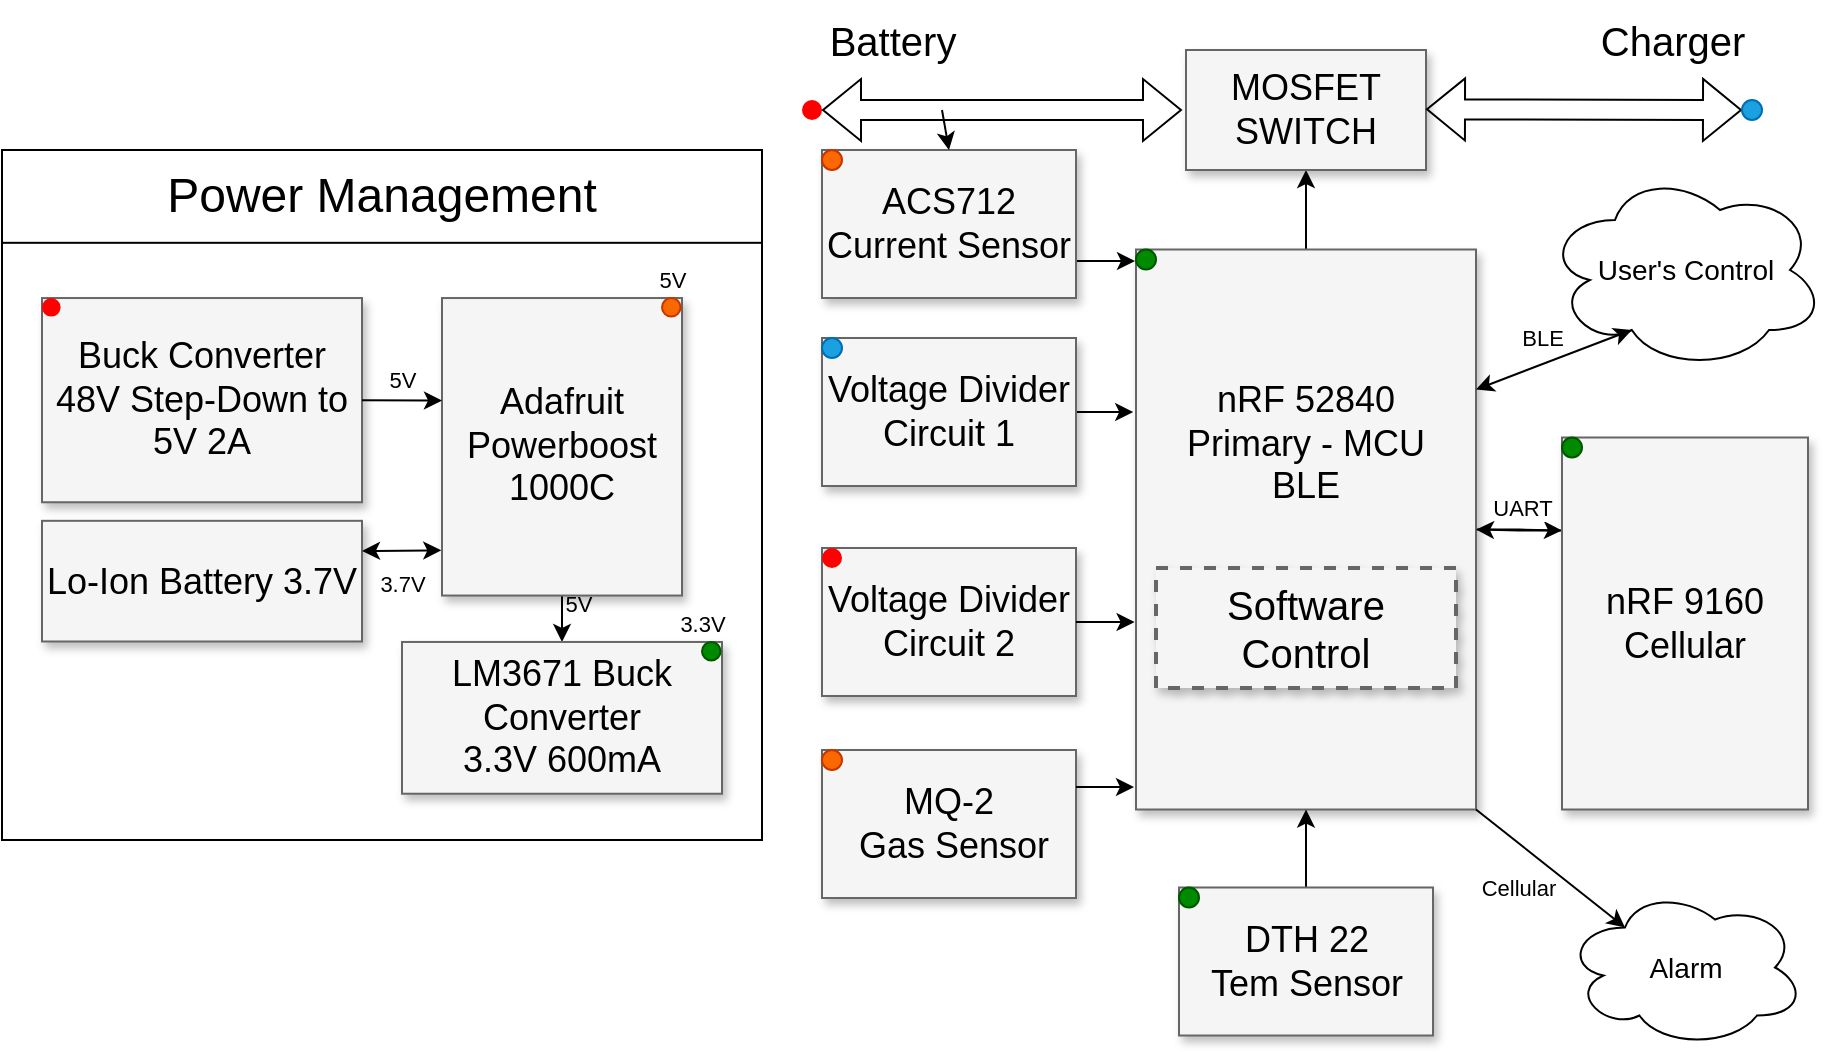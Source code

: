 <mxfile version="24.3.1" type="github">
  <diagram name="Page-1" id="90a13364-a465-7bf4-72fc-28e22215d7a0">
    <mxGraphModel dx="1687" dy="868" grid="1" gridSize="10" guides="1" tooltips="1" connect="1" arrows="1" fold="1" page="1" pageScale="1.5" pageWidth="1169" pageHeight="826" background="none" math="0" shadow="0">
      <root>
        <mxCell id="0" style=";html=1;" />
        <mxCell id="1" style=";html=1;" parent="0" />
        <mxCell id="5UTs8CY1arM0UXlf9VvH-7" style="edgeStyle=orthogonalEdgeStyle;rounded=0;orthogonalLoop=1;jettySize=auto;html=1;exitX=1;exitY=0.5;exitDx=0;exitDy=0;entryX=0;entryY=0.25;entryDx=0;entryDy=0;" edge="1" parent="1" source="3a17f1ce550125da-2" target="3a17f1ce550125da-4">
          <mxGeometry relative="1" as="geometry" />
        </mxCell>
        <mxCell id="5UTs8CY1arM0UXlf9VvH-8" value="UART" style="edgeLabel;html=1;align=center;verticalAlign=middle;resizable=0;points=[];" vertex="1" connectable="0" parent="5UTs8CY1arM0UXlf9VvH-7">
          <mxGeometry x="-0.007" y="2" relative="1" as="geometry">
            <mxPoint x="-1" y="-11" as="offset" />
          </mxGeometry>
        </mxCell>
        <mxCell id="5UTs8CY1arM0UXlf9VvH-39" value="" style="edgeStyle=orthogonalEdgeStyle;rounded=0;orthogonalLoop=1;jettySize=auto;html=1;" edge="1" parent="1" source="3a17f1ce550125da-2" target="3a17f1ce550125da-9">
          <mxGeometry relative="1" as="geometry" />
        </mxCell>
        <mxCell id="3a17f1ce550125da-2" value="nRF 52840&lt;div&gt;Primary - MCU&lt;br&gt;&lt;div&gt;BLE&lt;/div&gt;&lt;/div&gt;&lt;div&gt;&lt;br&gt;&lt;/div&gt;&lt;div&gt;&lt;br&gt;&lt;/div&gt;&lt;div&gt;&lt;br&gt;&lt;/div&gt;&lt;div&gt;&lt;br&gt;&lt;/div&gt;" style="whiteSpace=wrap;html=1;shadow=1;fontSize=18;fillColor=#f5f5f5;strokeColor=#666666;" parent="1" vertex="1">
          <mxGeometry x="687" y="279.75" width="170" height="280" as="geometry" />
        </mxCell>
        <mxCell id="5UTs8CY1arM0UXlf9VvH-6" style="edgeStyle=orthogonalEdgeStyle;rounded=0;orthogonalLoop=1;jettySize=auto;html=1;exitX=0;exitY=0.25;exitDx=0;exitDy=0;entryX=1;entryY=0.5;entryDx=0;entryDy=0;" edge="1" parent="1" source="3a17f1ce550125da-4" target="3a17f1ce550125da-2">
          <mxGeometry relative="1" as="geometry">
            <Array as="points" />
          </mxGeometry>
        </mxCell>
        <mxCell id="3a17f1ce550125da-4" value="nRF 9160&lt;div&gt;Cellular&lt;/div&gt;" style="whiteSpace=wrap;html=1;shadow=1;fontSize=18;fillColor=#f5f5f5;strokeColor=#666666;" parent="1" vertex="1">
          <mxGeometry x="900" y="373.75" width="123" height="186" as="geometry" />
        </mxCell>
        <mxCell id="3a17f1ce550125da-9" value="MOSFET SWITCH" style="whiteSpace=wrap;html=1;shadow=1;fontSize=18;fillColor=#f5f5f5;strokeColor=#666666;" parent="1" vertex="1">
          <mxGeometry x="712" y="180" width="120" height="60" as="geometry" />
        </mxCell>
        <mxCell id="5UTs8CY1arM0UXlf9VvH-46" style="edgeStyle=orthogonalEdgeStyle;rounded=0;orthogonalLoop=1;jettySize=auto;html=1;exitX=1;exitY=0.75;exitDx=0;exitDy=0;entryX=-0.003;entryY=0.024;entryDx=0;entryDy=0;entryPerimeter=0;" edge="1" parent="1" source="3a17f1ce550125da-11" target="3a17f1ce550125da-2">
          <mxGeometry relative="1" as="geometry">
            <mxPoint x="680" y="285.4" as="targetPoint" />
          </mxGeometry>
        </mxCell>
        <mxCell id="3a17f1ce550125da-11" value="ACS712&lt;div&gt;Current Sensor&lt;/div&gt;" style="whiteSpace=wrap;html=1;shadow=1;fontSize=18;fillColor=#f5f5f5;strokeColor=#666666;" parent="1" vertex="1">
          <mxGeometry x="530" y="230" width="127" height="74" as="geometry" />
        </mxCell>
        <mxCell id="5UTs8CY1arM0UXlf9VvH-32" style="edgeStyle=orthogonalEdgeStyle;rounded=0;orthogonalLoop=1;jettySize=auto;html=1;exitX=1;exitY=0.5;exitDx=0;exitDy=0;entryX=-0.008;entryY=0.293;entryDx=0;entryDy=0;entryPerimeter=0;" edge="1" parent="1" source="5UTs8CY1arM0UXlf9VvH-20" target="3a17f1ce550125da-2">
          <mxGeometry relative="1" as="geometry">
            <mxPoint x="680" y="316.75" as="targetPoint" />
          </mxGeometry>
        </mxCell>
        <mxCell id="5UTs8CY1arM0UXlf9VvH-20" value="Voltage Divider&lt;div&gt;Circuit 1&lt;/div&gt;" style="whiteSpace=wrap;html=1;shadow=1;fontSize=18;fillColor=#f5f5f5;strokeColor=#666666;" vertex="1" parent="1">
          <mxGeometry x="530" y="324" width="127" height="74" as="geometry" />
        </mxCell>
        <mxCell id="5UTs8CY1arM0UXlf9VvH-21" value="Voltage Divider&lt;div&gt;Circuit 2&lt;/div&gt;" style="whiteSpace=wrap;html=1;shadow=1;fontSize=18;fillColor=#f5f5f5;strokeColor=#666666;" vertex="1" parent="1">
          <mxGeometry x="530" y="429" width="127" height="74" as="geometry" />
        </mxCell>
        <mxCell id="5UTs8CY1arM0UXlf9VvH-22" value="MQ-2&lt;div&gt;&amp;nbsp;Gas Sensor&lt;/div&gt;" style="whiteSpace=wrap;html=1;shadow=1;fontSize=18;fillColor=#f5f5f5;strokeColor=#666666;" vertex="1" parent="1">
          <mxGeometry x="530" y="530" width="127" height="74" as="geometry" />
        </mxCell>
        <mxCell id="5UTs8CY1arM0UXlf9VvH-43" value="" style="edgeStyle=orthogonalEdgeStyle;rounded=0;orthogonalLoop=1;jettySize=auto;html=1;entryX=0.5;entryY=1;entryDx=0;entryDy=0;" edge="1" parent="1" source="5UTs8CY1arM0UXlf9VvH-23" target="3a17f1ce550125da-2">
          <mxGeometry relative="1" as="geometry" />
        </mxCell>
        <mxCell id="5UTs8CY1arM0UXlf9VvH-23" value="DTH 22&lt;div&gt;Tem Sensor&lt;/div&gt;" style="whiteSpace=wrap;html=1;shadow=1;fontSize=18;fillColor=#f5f5f5;strokeColor=#666666;" vertex="1" parent="1">
          <mxGeometry x="708.5" y="598.75" width="127" height="74" as="geometry" />
        </mxCell>
        <mxCell id="3a17f1ce550125da-1" value="Software Control" style="whiteSpace=wrap;html=1;shadow=1;fontSize=20;fillColor=#f5f5f5;strokeColor=#666666;strokeWidth=2;dashed=1;" parent="1" vertex="1">
          <mxGeometry x="697" y="439" width="150" height="60" as="geometry" />
        </mxCell>
        <mxCell id="5UTs8CY1arM0UXlf9VvH-27" style="edgeStyle=orthogonalEdgeStyle;rounded=0;orthogonalLoop=1;jettySize=auto;html=1;exitX=1;exitY=0.25;exitDx=0;exitDy=0;entryX=-0.006;entryY=0.957;entryDx=0;entryDy=0;entryPerimeter=0;" edge="1" parent="1" source="5UTs8CY1arM0UXlf9VvH-22" target="3a17f1ce550125da-2">
          <mxGeometry relative="1" as="geometry">
            <mxPoint x="680" y="540" as="targetPoint" />
          </mxGeometry>
        </mxCell>
        <mxCell id="5UTs8CY1arM0UXlf9VvH-31" style="edgeStyle=orthogonalEdgeStyle;rounded=0;orthogonalLoop=1;jettySize=auto;html=1;exitX=1;exitY=0.5;exitDx=0;exitDy=0;entryX=-0.004;entryY=0.668;entryDx=0;entryDy=0;entryPerimeter=0;" edge="1" parent="1" source="5UTs8CY1arM0UXlf9VvH-21" target="3a17f1ce550125da-2">
          <mxGeometry relative="1" as="geometry" />
        </mxCell>
        <mxCell id="5UTs8CY1arM0UXlf9VvH-41" value="" style="shape=flexArrow;endArrow=classic;startArrow=classic;html=1;rounded=0;" edge="1" parent="1" source="5UTs8CY1arM0UXlf9VvH-47">
          <mxGeometry width="100" height="100" relative="1" as="geometry">
            <mxPoint x="520" y="210" as="sourcePoint" />
            <mxPoint x="710" y="210" as="targetPoint" />
          </mxGeometry>
        </mxCell>
        <mxCell id="5UTs8CY1arM0UXlf9VvH-42" value="" style="shape=flexArrow;endArrow=classic;startArrow=classic;html=1;rounded=0;" edge="1" parent="1" source="5UTs8CY1arM0UXlf9VvH-49">
          <mxGeometry width="100" height="100" relative="1" as="geometry">
            <mxPoint x="832" y="209.66" as="sourcePoint" />
            <mxPoint x="1000" y="210" as="targetPoint" />
          </mxGeometry>
        </mxCell>
        <mxCell id="5UTs8CY1arM0UXlf9VvH-45" value="" style="endArrow=classic;html=1;rounded=0;entryX=0.5;entryY=0;entryDx=0;entryDy=0;" edge="1" parent="1" target="3a17f1ce550125da-11">
          <mxGeometry width="50" height="50" relative="1" as="geometry">
            <mxPoint x="590" y="210" as="sourcePoint" />
            <mxPoint x="650" y="240" as="targetPoint" />
          </mxGeometry>
        </mxCell>
        <mxCell id="5UTs8CY1arM0UXlf9VvH-48" value="" style="shape=flexArrow;endArrow=classic;startArrow=classic;html=1;rounded=0;" edge="1" parent="1" target="5UTs8CY1arM0UXlf9VvH-47">
          <mxGeometry width="100" height="100" relative="1" as="geometry">
            <mxPoint x="520" y="210" as="sourcePoint" />
            <mxPoint x="710" y="210" as="targetPoint" />
          </mxGeometry>
        </mxCell>
        <mxCell id="5UTs8CY1arM0UXlf9VvH-47" value="" style="ellipse;whiteSpace=wrap;html=1;aspect=fixed;fillColor=#FF0000;strokeColor=none;fontColor=#ffffff;fillStyle=auto;" vertex="1" parent="1">
          <mxGeometry x="520" y="205" width="10" height="10" as="geometry" />
        </mxCell>
        <mxCell id="5UTs8CY1arM0UXlf9VvH-50" value="" style="shape=flexArrow;endArrow=classic;startArrow=classic;html=1;rounded=0;" edge="1" parent="1" target="5UTs8CY1arM0UXlf9VvH-49">
          <mxGeometry width="100" height="100" relative="1" as="geometry">
            <mxPoint x="832" y="209.66" as="sourcePoint" />
            <mxPoint x="1000" y="210" as="targetPoint" />
          </mxGeometry>
        </mxCell>
        <mxCell id="5UTs8CY1arM0UXlf9VvH-49" value="" style="ellipse;whiteSpace=wrap;html=1;aspect=fixed;fillColor=#1ba1e2;strokeColor=#006EAF;fontColor=#ffffff;fillStyle=auto;" vertex="1" parent="1">
          <mxGeometry x="990" y="205" width="10" height="10" as="geometry" />
        </mxCell>
        <mxCell id="5UTs8CY1arM0UXlf9VvH-52" value="" style="ellipse;whiteSpace=wrap;html=1;aspect=fixed;fillColor=#FF0000;strokeColor=none;fontColor=#ffffff;fillStyle=auto;" vertex="1" parent="1">
          <mxGeometry x="530" y="429" width="10" height="10" as="geometry" />
        </mxCell>
        <mxCell id="5UTs8CY1arM0UXlf9VvH-53" value="" style="ellipse;whiteSpace=wrap;html=1;aspect=fixed;fillColor=#1ba1e2;strokeColor=#006EAF;fontColor=#ffffff;fillStyle=auto;" vertex="1" parent="1">
          <mxGeometry x="530" y="324" width="10" height="10" as="geometry" />
        </mxCell>
        <mxCell id="5UTs8CY1arM0UXlf9VvH-57" value="" style="ellipse;whiteSpace=wrap;html=1;aspect=fixed;fillColor=#008a00;strokeColor=#005700;fontColor=#ffffff;fillStyle=auto;" vertex="1" parent="1">
          <mxGeometry x="687" y="279.75" width="10" height="10" as="geometry" />
        </mxCell>
        <mxCell id="5UTs8CY1arM0UXlf9VvH-61" value="" style="ellipse;whiteSpace=wrap;html=1;aspect=fixed;fillColor=#008a00;strokeColor=#005700;fontColor=#ffffff;fillStyle=auto;" vertex="1" parent="1">
          <mxGeometry x="900" y="373.75" width="10" height="10" as="geometry" />
        </mxCell>
        <mxCell id="5UTs8CY1arM0UXlf9VvH-62" value="" style="ellipse;whiteSpace=wrap;html=1;aspect=fixed;fillColor=#008a00;strokeColor=#005700;fontColor=#ffffff;fillStyle=auto;" vertex="1" parent="1">
          <mxGeometry x="708.5" y="598.75" width="10" height="10" as="geometry" />
        </mxCell>
        <mxCell id="5UTs8CY1arM0UXlf9VvH-67" value="" style="ellipse;whiteSpace=wrap;html=1;aspect=fixed;fillColor=#fa6800;strokeColor=#C73500;fontColor=#000000;fillStyle=auto;" vertex="1" parent="1">
          <mxGeometry x="530" y="230" width="10" height="10" as="geometry" />
        </mxCell>
        <mxCell id="5UTs8CY1arM0UXlf9VvH-68" value="" style="ellipse;whiteSpace=wrap;html=1;aspect=fixed;fillColor=#fa6800;strokeColor=#C73500;fontColor=#000000;fillStyle=auto;" vertex="1" parent="1">
          <mxGeometry x="530" y="530" width="10" height="10" as="geometry" />
        </mxCell>
        <mxCell id="5UTs8CY1arM0UXlf9VvH-75" value="&lt;font style=&quot;font-size: 20px;&quot;&gt;Battery&lt;/font&gt;" style="text;html=1;align=center;verticalAlign=middle;resizable=0;points=[];autosize=1;strokeColor=none;fillColor=none;" vertex="1" parent="1">
          <mxGeometry x="520" y="155" width="90" height="40" as="geometry" />
        </mxCell>
        <mxCell id="5UTs8CY1arM0UXlf9VvH-76" value="&lt;font style=&quot;font-size: 20px;&quot;&gt;Charger&lt;/font&gt;" style="text;html=1;align=center;verticalAlign=middle;resizable=0;points=[];autosize=1;strokeColor=none;fillColor=none;" vertex="1" parent="1">
          <mxGeometry x="905" y="155" width="100" height="40" as="geometry" />
        </mxCell>
        <mxCell id="5UTs8CY1arM0UXlf9VvH-77" value="&lt;font style=&quot;font-size: 14px;&quot;&gt;User&#39;s Control&lt;/font&gt;" style="ellipse;shape=cloud;whiteSpace=wrap;html=1;" vertex="1" parent="1">
          <mxGeometry x="891.5" y="240" width="140" height="100" as="geometry" />
        </mxCell>
        <mxCell id="5UTs8CY1arM0UXlf9VvH-78" value="&lt;font style=&quot;font-size: 14px;&quot;&gt;Alarm&lt;/font&gt;" style="ellipse;shape=cloud;whiteSpace=wrap;html=1;" vertex="1" parent="1">
          <mxGeometry x="901.5" y="598.75" width="120" height="80" as="geometry" />
        </mxCell>
        <mxCell id="5UTs8CY1arM0UXlf9VvH-79" value="" style="endArrow=classic;startArrow=classic;html=1;rounded=0;entryX=0.31;entryY=0.8;entryDx=0;entryDy=0;entryPerimeter=0;exitX=1;exitY=0.25;exitDx=0;exitDy=0;" edge="1" parent="1" source="3a17f1ce550125da-2" target="5UTs8CY1arM0UXlf9VvH-77">
          <mxGeometry width="50" height="50" relative="1" as="geometry">
            <mxPoint x="740" y="420" as="sourcePoint" />
            <mxPoint x="790" y="370" as="targetPoint" />
          </mxGeometry>
        </mxCell>
        <mxCell id="5UTs8CY1arM0UXlf9VvH-80" value="BLE" style="edgeLabel;html=1;align=center;verticalAlign=middle;resizable=0;points=[];" vertex="1" connectable="0" parent="5UTs8CY1arM0UXlf9VvH-79">
          <mxGeometry x="0.001" relative="1" as="geometry">
            <mxPoint x="-6" y="-11" as="offset" />
          </mxGeometry>
        </mxCell>
        <mxCell id="5UTs8CY1arM0UXlf9VvH-81" value="" style="endArrow=classic;html=1;rounded=0;exitX=1;exitY=1;exitDx=0;exitDy=0;entryX=0.25;entryY=0.25;entryDx=0;entryDy=0;entryPerimeter=0;" edge="1" parent="1" source="3a17f1ce550125da-2" target="5UTs8CY1arM0UXlf9VvH-78">
          <mxGeometry width="50" height="50" relative="1" as="geometry">
            <mxPoint x="740" y="490" as="sourcePoint" />
            <mxPoint x="790" y="440" as="targetPoint" />
          </mxGeometry>
        </mxCell>
        <mxCell id="5UTs8CY1arM0UXlf9VvH-82" value="Cellular" style="edgeLabel;html=1;align=center;verticalAlign=middle;resizable=0;points=[];" vertex="1" connectable="0" parent="5UTs8CY1arM0UXlf9VvH-81">
          <mxGeometry x="0.274" y="3" relative="1" as="geometry">
            <mxPoint x="-29" y="4" as="offset" />
          </mxGeometry>
        </mxCell>
        <mxCell id="3a17f1ce550125da-5" value="Lo-Ion Battery 3.7V" style="whiteSpace=wrap;html=1;shadow=1;fontSize=18;fillColor=#f5f5f5;strokeColor=#666666;container=0;" parent="1" vertex="1">
          <mxGeometry x="140" y="415.412" width="160" height="60.334" as="geometry" />
        </mxCell>
        <mxCell id="3a17f1ce550125da-8" value="Buck Converter 48V Step-Down to 5V 2A" style="whiteSpace=wrap;html=1;shadow=1;fontSize=18;fillColor=#f5f5f5;strokeColor=#666666;container=0;" parent="1" vertex="1">
          <mxGeometry x="140" y="304.025" width="160" height="102.104" as="geometry" />
        </mxCell>
        <mxCell id="5UTs8CY1arM0UXlf9VvH-37" value="" style="edgeStyle=orthogonalEdgeStyle;rounded=0;orthogonalLoop=1;jettySize=auto;html=1;" edge="1" parent="1" source="5UTs8CY1arM0UXlf9VvH-9" target="3a17f1ce550125da-6">
          <mxGeometry relative="1" as="geometry" />
        </mxCell>
        <mxCell id="5UTs8CY1arM0UXlf9VvH-38" value="5V" style="edgeLabel;html=1;align=center;verticalAlign=middle;resizable=0;points=[];container=0;" vertex="1" connectable="0" parent="5UTs8CY1arM0UXlf9VvH-37">
          <mxGeometry x="0.279" y="1" relative="1" as="geometry">
            <mxPoint x="9" as="offset" />
          </mxGeometry>
        </mxCell>
        <mxCell id="5UTs8CY1arM0UXlf9VvH-9" value="Adafruit Powerboost 1000C" style="whiteSpace=wrap;html=1;shadow=1;fontSize=18;fillColor=#f5f5f5;strokeColor=#666666;container=0;" vertex="1" parent="1">
          <mxGeometry x="340" y="304.025" width="120" height="148.747" as="geometry" />
        </mxCell>
        <mxCell id="5UTs8CY1arM0UXlf9VvH-51" value="" style="ellipse;whiteSpace=wrap;html=1;aspect=fixed;fillColor=#FF0000;strokeColor=none;fontColor=#ffffff;fillStyle=auto;container=0;" vertex="1" parent="1">
          <mxGeometry x="140" y="304.025" width="9.282" height="9.282" as="geometry" />
        </mxCell>
        <mxCell id="5UTs8CY1arM0UXlf9VvH-64" value="" style="ellipse;whiteSpace=wrap;html=1;aspect=fixed;fillColor=#fa6800;strokeColor=#C73500;fontColor=#000000;fillStyle=auto;container=0;" vertex="1" parent="1">
          <mxGeometry x="450" y="304.025" width="9.282" height="9.282" as="geometry" />
        </mxCell>
        <mxCell id="5UTs8CY1arM0UXlf9VvH-65" value="5V" style="edgeLabel;html=1;align=center;verticalAlign=middle;resizable=0;points=[];container=0;" vertex="1" connectable="0" parent="1">
          <mxGeometry x="455" y="294.745" as="geometry" />
        </mxCell>
        <mxCell id="5UTs8CY1arM0UXlf9VvH-72" value="" style="swimlane;startSize=0;container=0;" vertex="1" parent="1">
          <mxGeometry x="120" y="230" width="380" height="345" as="geometry" />
        </mxCell>
        <mxCell id="5UTs8CY1arM0UXlf9VvH-83" value="" style="endArrow=classic;startArrow=classic;html=1;rounded=0;exitX=1;exitY=0.25;exitDx=0;exitDy=0;entryX=-0.003;entryY=0.848;entryDx=0;entryDy=0;entryPerimeter=0;" edge="1" parent="1" source="3a17f1ce550125da-5" target="5UTs8CY1arM0UXlf9VvH-9">
          <mxGeometry width="50" height="50" relative="1" as="geometry">
            <mxPoint x="430" y="444.418" as="sourcePoint" />
            <mxPoint x="480" y="398.007" as="targetPoint" />
          </mxGeometry>
        </mxCell>
        <mxCell id="5UTs8CY1arM0UXlf9VvH-84" value="3.7V" style="edgeLabel;html=1;align=center;verticalAlign=middle;resizable=0;points=[];container=0;" vertex="1" connectable="0" parent="5UTs8CY1arM0UXlf9VvH-83">
          <mxGeometry x="-0.111" y="1" relative="1" as="geometry">
            <mxPoint x="2" y="17" as="offset" />
          </mxGeometry>
        </mxCell>
        <mxCell id="5UTs8CY1arM0UXlf9VvH-85" value="" style="endArrow=classic;html=1;rounded=0;exitX=1;exitY=0.5;exitDx=0;exitDy=0;" edge="1" parent="1" source="3a17f1ce550125da-8">
          <mxGeometry width="50" height="50" relative="1" as="geometry">
            <mxPoint x="430" y="444.418" as="sourcePoint" />
            <mxPoint x="340" y="355.309" as="targetPoint" />
          </mxGeometry>
        </mxCell>
        <mxCell id="5UTs8CY1arM0UXlf9VvH-86" value="5V" style="edgeLabel;html=1;align=center;verticalAlign=middle;resizable=0;points=[];container=0;" vertex="1" connectable="0" parent="5UTs8CY1arM0UXlf9VvH-85">
          <mxGeometry x="-0.071" relative="1" as="geometry">
            <mxPoint x="1" y="-10" as="offset" />
          </mxGeometry>
        </mxCell>
        <mxCell id="3a17f1ce550125da-6" value="LM3671&amp;nbsp;&lt;span style=&quot;background-color: initial;&quot;&gt;Buck Converter&lt;/span&gt;&lt;div&gt;&lt;span style=&quot;background-color: initial;&quot;&gt;3.3V 600mA&lt;/span&gt;&lt;/div&gt;" style="whiteSpace=wrap;html=1;shadow=1;fontSize=18;fillColor=#f5f5f5;strokeColor=#666666;container=0;" parent="1" vertex="1">
          <mxGeometry x="320" y="475.978" width="160" height="75.882" as="geometry" />
        </mxCell>
        <mxCell id="5UTs8CY1arM0UXlf9VvH-73" value="&lt;font style=&quot;font-size: 24px;&quot;&gt;Power Management&lt;/font&gt;" style="rounded=0;whiteSpace=wrap;html=1;container=0;" vertex="1" parent="1">
          <mxGeometry x="120" y="230" width="380" height="46.41" as="geometry" />
        </mxCell>
        <mxCell id="5UTs8CY1arM0UXlf9VvH-56" value="3.3V" style="edgeLabel;html=1;align=center;verticalAlign=middle;resizable=0;points=[];container=0;" vertex="1" connectable="0" parent="1">
          <mxGeometry x="470" y="466.696" as="geometry" />
        </mxCell>
        <mxCell id="5UTs8CY1arM0UXlf9VvH-54" value="" style="ellipse;whiteSpace=wrap;html=1;aspect=fixed;fillColor=#008a00;strokeColor=#005700;fontColor=#ffffff;fillStyle=auto;container=0;" vertex="1" parent="1">
          <mxGeometry x="470" y="475.978" width="9.282" height="9.282" as="geometry" />
        </mxCell>
      </root>
    </mxGraphModel>
  </diagram>
</mxfile>
